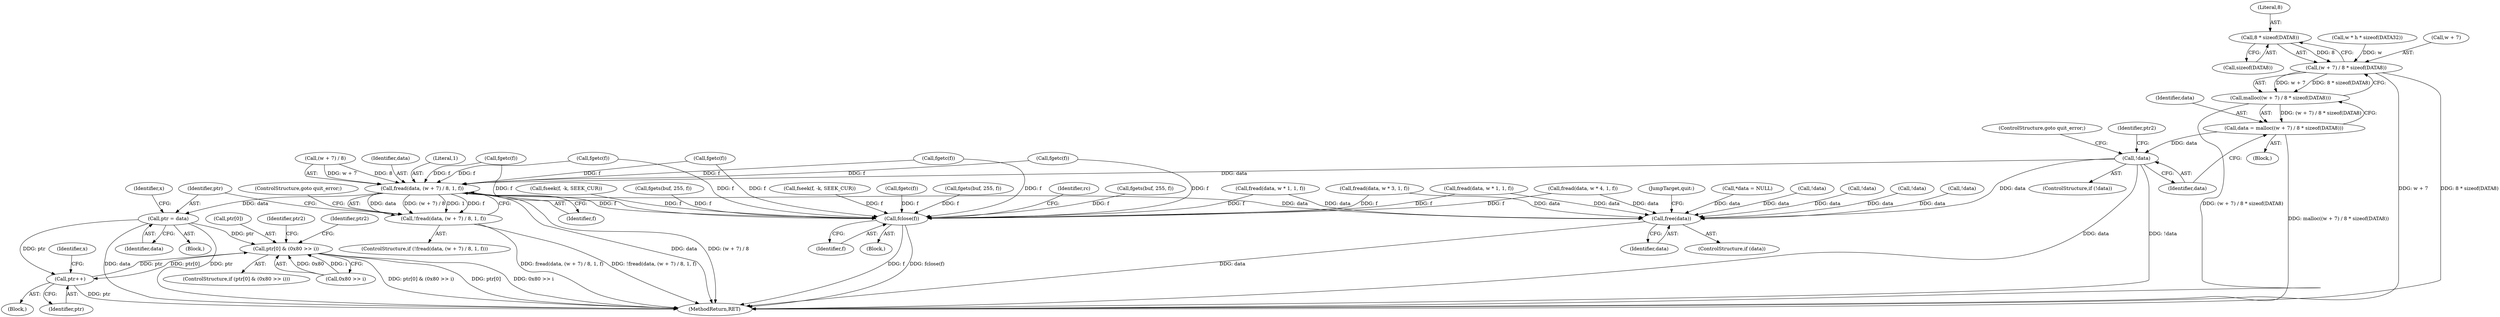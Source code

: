 digraph "0_enlightment_c21beaf1780cf3ca291735ae7d58a3dde63277a2@API" {
"1001032" [label="(Call,8 * sizeof(DATA8))"];
"1001028" [label="(Call,(w + 7) / 8 * sizeof(DATA8))"];
"1001027" [label="(Call,malloc((w + 7) / 8 * sizeof(DATA8)))"];
"1001025" [label="(Call,data = malloc((w + 7) / 8 * sizeof(DATA8)))"];
"1001037" [label="(Call,!data)"];
"1001057" [label="(Call,fread(data, (w + 7) / 8, 1, f))"];
"1001056" [label="(Call,!fread(data, (w + 7) / 8, 1, f))"];
"1001067" [label="(Call,ptr = data)"];
"1001104" [label="(Call,ptr[0] & (0x80 >> i))"];
"1001122" [label="(Call,ptr++)"];
"1001743" [label="(Call,free(data))"];
"1001746" [label="(Call,fclose(f))"];
"1001036" [label="(ControlStructure,if (!data))"];
"1001056" [label="(Call,!fread(data, (w + 7) / 8, 1, f))"];
"1001312" [label="(Call,fread(data, w * 3, 1, f))"];
"1001057" [label="(Call,fread(data, (w + 7) / 8, 1, f))"];
"1000441" [label="(Block,)"];
"1000427" [label="(Call,w * h * sizeof(DATA32))"];
"1001080" [label="(Block,)"];
"1000852" [label="(Call,fseek(f, -k, SEEK_CUR))"];
"1001745" [label="(JumpTarget,quit:)"];
"1001169" [label="(Call,fread(data, w * 1, 1, f))"];
"1001055" [label="(ControlStructure,if (!fread(data, (w + 7) / 8, 1, f)))"];
"1001122" [label="(Call,ptr++)"];
"1000394" [label="(Call,*data = NULL)"];
"1000616" [label="(Call,fgets(buf, 255, f))"];
"1001034" [label="(Call,sizeof(DATA8))"];
"1000291" [label="(Call,fgetc(f))"];
"1001078" [label="(Identifier,x)"];
"1001026" [label="(Identifier,data)"];
"1001600" [label="(Call,fread(data, w * 4, 1, f))"];
"1001072" [label="(Identifier,x)"];
"1000134" [label="(Block,)"];
"1000201" [label="(Call,fgetc(f))"];
"1001059" [label="(Call,(w + 7) / 8)"];
"1001108" [label="(Call,0x80 >> i)"];
"1001750" [label="(MethodReturn,RET)"];
"1001068" [label="(Identifier,ptr)"];
"1001037" [label="(Call,!data)"];
"1000192" [label="(Call,fgetc(f))"];
"1001104" [label="(Call,ptr[0] & (0x80 >> i))"];
"1000860" [label="(Call,fgets(buf, 255, f))"];
"1001029" [label="(Call,w + 7)"];
"1000255" [label="(Call,fgetc(f))"];
"1001033" [label="(Literal,8)"];
"1001113" [label="(Identifier,ptr2)"];
"1001066" [label="(ControlStructure,goto quit_error;)"];
"1001437" [label="(Call,!data)"];
"1001747" [label="(Identifier,f)"];
"1001457" [label="(Call,fread(data, w * 1, 1, f))"];
"1001746" [label="(Call,fclose(f))"];
"1001032" [label="(Call,8 * sizeof(DATA8))"];
"1001028" [label="(Call,(w + 7) / 8 * sizeof(DATA8))"];
"1001065" [label="(Identifier,f)"];
"1000245" [label="(Call,fgetc(f))"];
"1001123" [label="(Identifier,ptr)"];
"1001744" [label="(Identifier,data)"];
"1001292" [label="(Call,!data)"];
"1000608" [label="(Call,fseek(f, -k, SEEK_CUR))"];
"1001025" [label="(Call,data = malloc((w + 7) / 8 * sizeof(DATA8)))"];
"1001058" [label="(Identifier,data)"];
"1001149" [label="(Call,!data)"];
"1001105" [label="(Call,ptr[0])"];
"1001743" [label="(Call,free(data))"];
"1001064" [label="(Literal,1)"];
"1001069" [label="(Identifier,data)"];
"1001038" [label="(Identifier,data)"];
"1000233" [label="(Call,fgetc(f))"];
"1001749" [label="(Identifier,rc)"];
"1001039" [label="(ControlStructure,goto quit_error;)"];
"1001103" [label="(ControlStructure,if (ptr[0] & (0x80 >> i)))"];
"1001118" [label="(Identifier,ptr2)"];
"1001027" [label="(Call,malloc((w + 7) / 8 * sizeof(DATA8)))"];
"1001054" [label="(Block,)"];
"1000477" [label="(Call,fgets(buf, 255, f))"];
"1001580" [label="(Call,!data)"];
"1001067" [label="(Call,ptr = data)"];
"1001741" [label="(ControlStructure,if (data))"];
"1001041" [label="(Identifier,ptr2)"];
"1001032" -> "1001028"  [label="AST: "];
"1001032" -> "1001034"  [label="CFG: "];
"1001033" -> "1001032"  [label="AST: "];
"1001034" -> "1001032"  [label="AST: "];
"1001028" -> "1001032"  [label="CFG: "];
"1001032" -> "1001028"  [label="DDG: 8"];
"1001028" -> "1001027"  [label="AST: "];
"1001029" -> "1001028"  [label="AST: "];
"1001027" -> "1001028"  [label="CFG: "];
"1001028" -> "1001750"  [label="DDG: w + 7"];
"1001028" -> "1001750"  [label="DDG: 8 * sizeof(DATA8)"];
"1001028" -> "1001027"  [label="DDG: w + 7"];
"1001028" -> "1001027"  [label="DDG: 8 * sizeof(DATA8)"];
"1000427" -> "1001028"  [label="DDG: w"];
"1001027" -> "1001025"  [label="AST: "];
"1001025" -> "1001027"  [label="CFG: "];
"1001027" -> "1001750"  [label="DDG: (w + 7) / 8 * sizeof(DATA8)"];
"1001027" -> "1001025"  [label="DDG: (w + 7) / 8 * sizeof(DATA8)"];
"1001025" -> "1000441"  [label="AST: "];
"1001026" -> "1001025"  [label="AST: "];
"1001038" -> "1001025"  [label="CFG: "];
"1001025" -> "1001750"  [label="DDG: malloc((w + 7) / 8 * sizeof(DATA8))"];
"1001025" -> "1001037"  [label="DDG: data"];
"1001037" -> "1001036"  [label="AST: "];
"1001037" -> "1001038"  [label="CFG: "];
"1001038" -> "1001037"  [label="AST: "];
"1001039" -> "1001037"  [label="CFG: "];
"1001041" -> "1001037"  [label="CFG: "];
"1001037" -> "1001750"  [label="DDG: data"];
"1001037" -> "1001750"  [label="DDG: !data"];
"1001037" -> "1001057"  [label="DDG: data"];
"1001037" -> "1001743"  [label="DDG: data"];
"1001057" -> "1001056"  [label="AST: "];
"1001057" -> "1001065"  [label="CFG: "];
"1001058" -> "1001057"  [label="AST: "];
"1001059" -> "1001057"  [label="AST: "];
"1001064" -> "1001057"  [label="AST: "];
"1001065" -> "1001057"  [label="AST: "];
"1001056" -> "1001057"  [label="CFG: "];
"1001057" -> "1001750"  [label="DDG: data"];
"1001057" -> "1001750"  [label="DDG: (w + 7) / 8"];
"1001057" -> "1001056"  [label="DDG: data"];
"1001057" -> "1001056"  [label="DDG: (w + 7) / 8"];
"1001057" -> "1001056"  [label="DDG: 1"];
"1001057" -> "1001056"  [label="DDG: f"];
"1001059" -> "1001057"  [label="DDG: w + 7"];
"1001059" -> "1001057"  [label="DDG: 8"];
"1000291" -> "1001057"  [label="DDG: f"];
"1000233" -> "1001057"  [label="DDG: f"];
"1000255" -> "1001057"  [label="DDG: f"];
"1000245" -> "1001057"  [label="DDG: f"];
"1000201" -> "1001057"  [label="DDG: f"];
"1001057" -> "1001067"  [label="DDG: data"];
"1001057" -> "1001743"  [label="DDG: data"];
"1001057" -> "1001746"  [label="DDG: f"];
"1001056" -> "1001055"  [label="AST: "];
"1001066" -> "1001056"  [label="CFG: "];
"1001068" -> "1001056"  [label="CFG: "];
"1001056" -> "1001750"  [label="DDG: fread(data, (w + 7) / 8, 1, f)"];
"1001056" -> "1001750"  [label="DDG: !fread(data, (w + 7) / 8, 1, f)"];
"1001067" -> "1001054"  [label="AST: "];
"1001067" -> "1001069"  [label="CFG: "];
"1001068" -> "1001067"  [label="AST: "];
"1001069" -> "1001067"  [label="AST: "];
"1001072" -> "1001067"  [label="CFG: "];
"1001067" -> "1001750"  [label="DDG: data"];
"1001067" -> "1001750"  [label="DDG: ptr"];
"1001067" -> "1001104"  [label="DDG: ptr"];
"1001067" -> "1001122"  [label="DDG: ptr"];
"1001104" -> "1001103"  [label="AST: "];
"1001104" -> "1001108"  [label="CFG: "];
"1001105" -> "1001104"  [label="AST: "];
"1001108" -> "1001104"  [label="AST: "];
"1001113" -> "1001104"  [label="CFG: "];
"1001118" -> "1001104"  [label="CFG: "];
"1001104" -> "1001750"  [label="DDG: ptr[0]"];
"1001104" -> "1001750"  [label="DDG: 0x80 >> i"];
"1001104" -> "1001750"  [label="DDG: ptr[0] & (0x80 >> i)"];
"1001122" -> "1001104"  [label="DDG: ptr"];
"1001108" -> "1001104"  [label="DDG: 0x80"];
"1001108" -> "1001104"  [label="DDG: i"];
"1001104" -> "1001122"  [label="DDG: ptr[0]"];
"1001122" -> "1001080"  [label="AST: "];
"1001122" -> "1001123"  [label="CFG: "];
"1001123" -> "1001122"  [label="AST: "];
"1001078" -> "1001122"  [label="CFG: "];
"1001122" -> "1001750"  [label="DDG: ptr"];
"1001743" -> "1001741"  [label="AST: "];
"1001743" -> "1001744"  [label="CFG: "];
"1001744" -> "1001743"  [label="AST: "];
"1001745" -> "1001743"  [label="CFG: "];
"1001743" -> "1001750"  [label="DDG: data"];
"1001169" -> "1001743"  [label="DDG: data"];
"1001312" -> "1001743"  [label="DDG: data"];
"1001292" -> "1001743"  [label="DDG: data"];
"1001600" -> "1001743"  [label="DDG: data"];
"1001580" -> "1001743"  [label="DDG: data"];
"1000394" -> "1001743"  [label="DDG: data"];
"1001457" -> "1001743"  [label="DDG: data"];
"1001149" -> "1001743"  [label="DDG: data"];
"1001437" -> "1001743"  [label="DDG: data"];
"1001746" -> "1000134"  [label="AST: "];
"1001746" -> "1001747"  [label="CFG: "];
"1001747" -> "1001746"  [label="AST: "];
"1001749" -> "1001746"  [label="CFG: "];
"1001746" -> "1001750"  [label="DDG: f"];
"1001746" -> "1001750"  [label="DDG: fclose(f)"];
"1001457" -> "1001746"  [label="DDG: f"];
"1000291" -> "1001746"  [label="DDG: f"];
"1001169" -> "1001746"  [label="DDG: f"];
"1000852" -> "1001746"  [label="DDG: f"];
"1001312" -> "1001746"  [label="DDG: f"];
"1001600" -> "1001746"  [label="DDG: f"];
"1000860" -> "1001746"  [label="DDG: f"];
"1000233" -> "1001746"  [label="DDG: f"];
"1000245" -> "1001746"  [label="DDG: f"];
"1000201" -> "1001746"  [label="DDG: f"];
"1000477" -> "1001746"  [label="DDG: f"];
"1000616" -> "1001746"  [label="DDG: f"];
"1000192" -> "1001746"  [label="DDG: f"];
"1000608" -> "1001746"  [label="DDG: f"];
"1000255" -> "1001746"  [label="DDG: f"];
}

